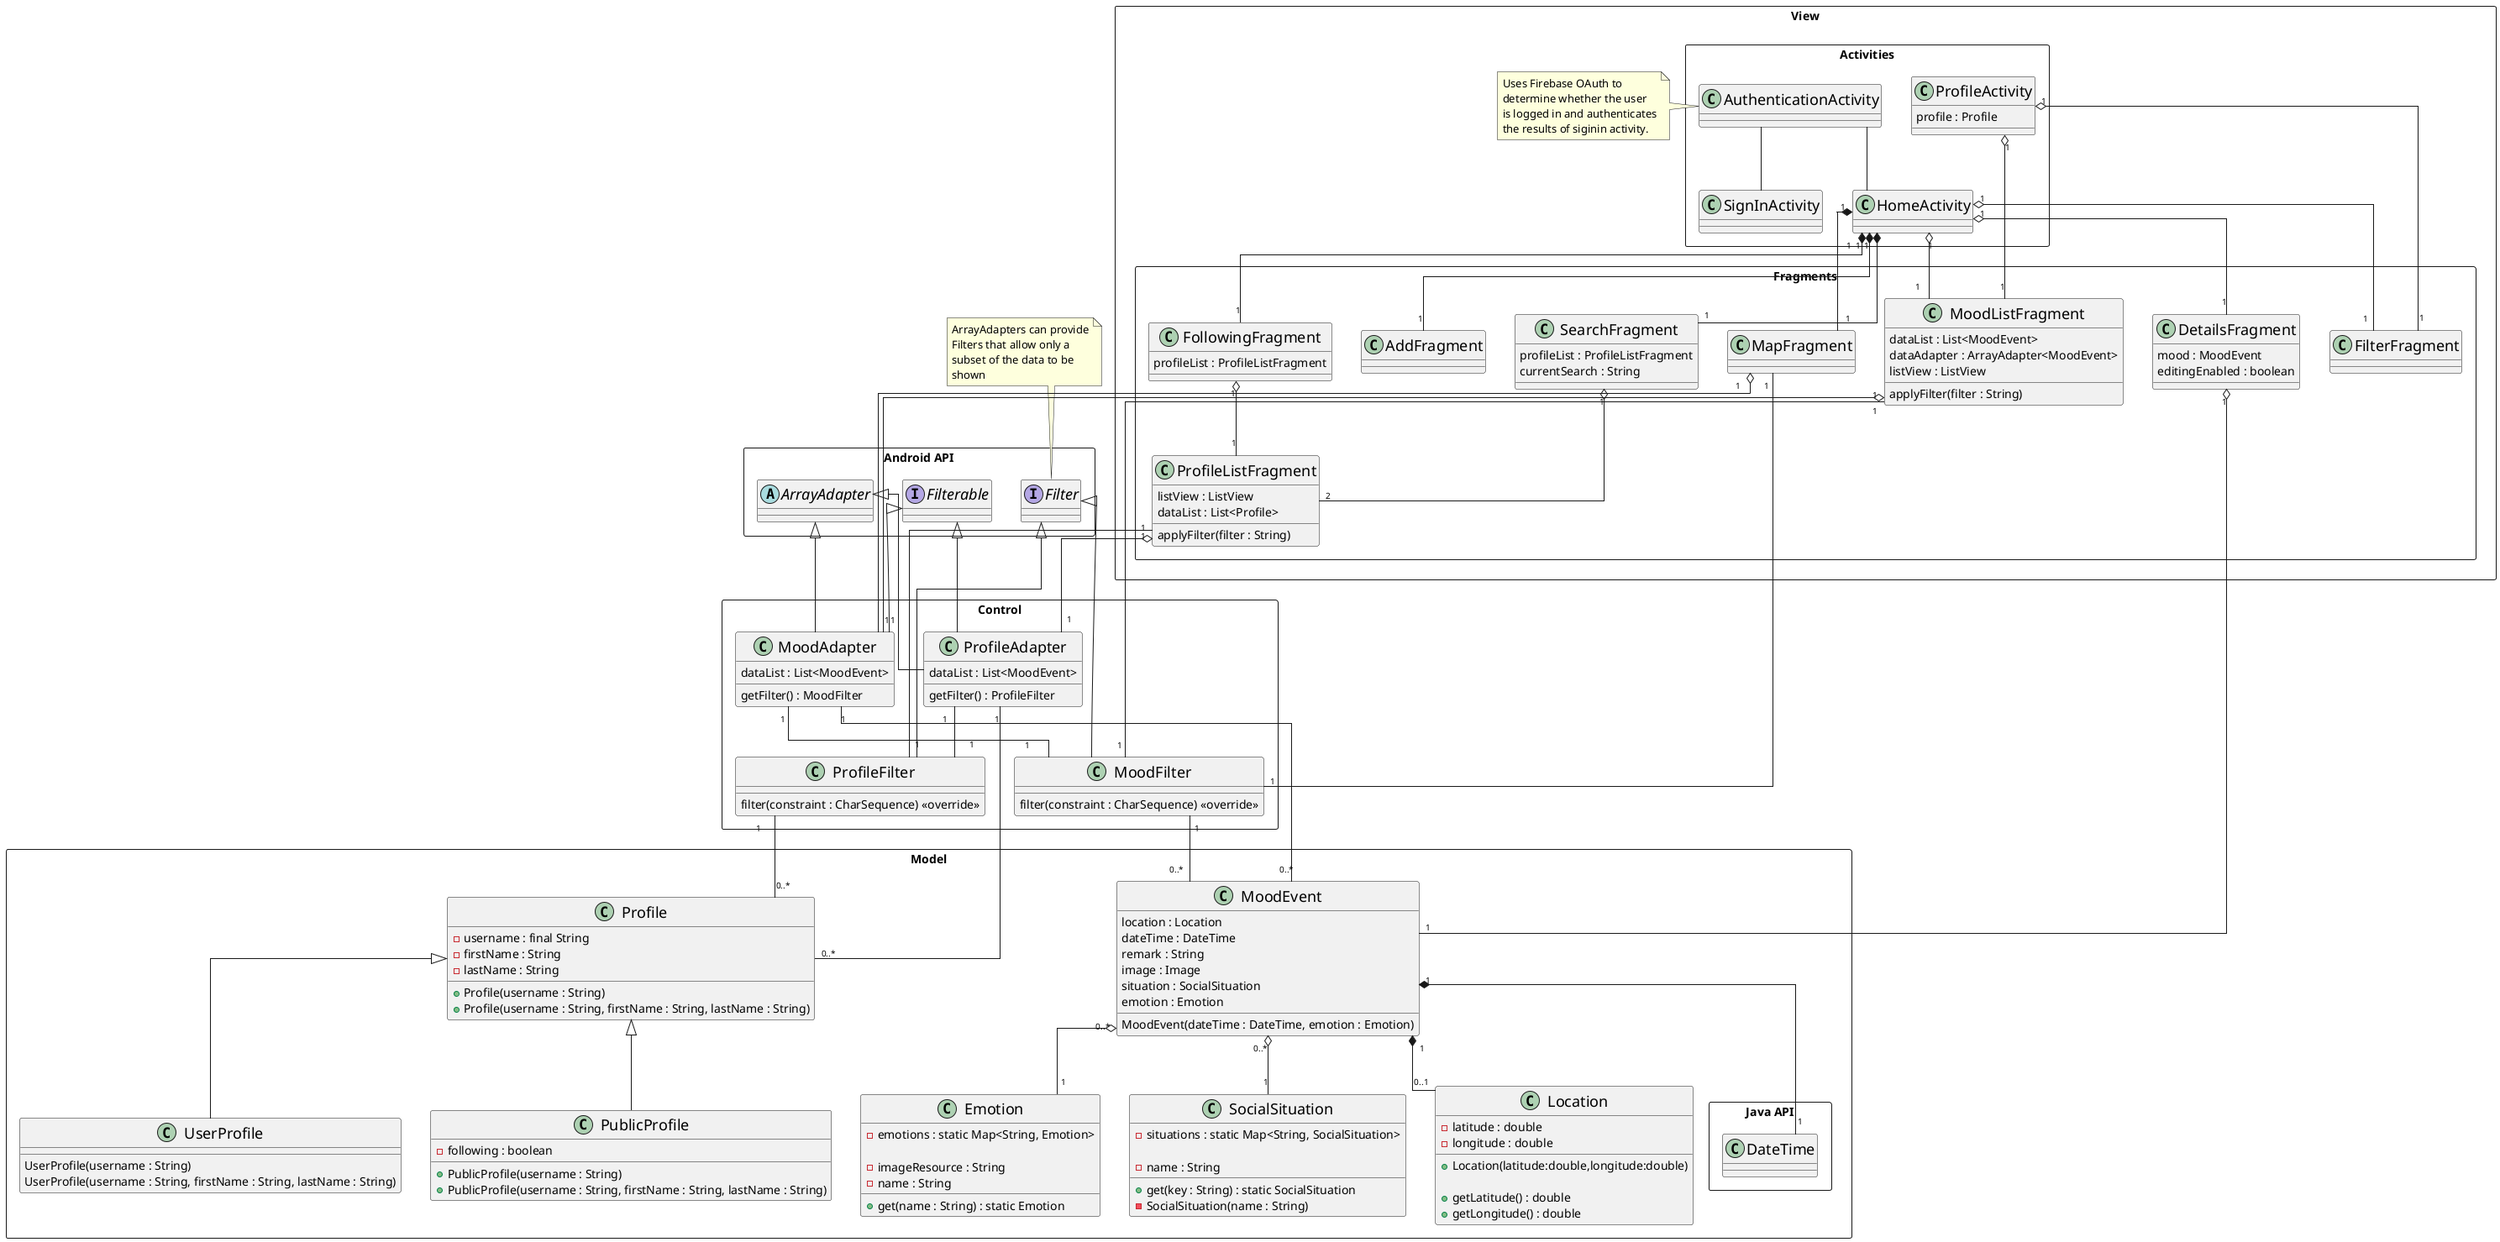 @startuml

'skinparam linetype ortho
skinparam {
    linetype ortho
    Class {
        FontSize 18
        ArrowFontSize 10
    }
    
    Package {
        FontSize 24
    }   
}

package "View" <<Rectangle>> {

    package "Activities" <<Rectangle>> {

        class AuthenticationActivity

        class SignInActivity

        class HomeActivity

        class ProfileActivity {
            profile : Profile
        }

        AuthenticationActivity  --  HomeActivity
        AuthenticationActivity  --  SignInActivity
        'SignInActivity  --  HomeActivity
        'HomeActivity -- ProfileActivity

    }
    
    note left of AuthenticationActivity : Uses Firebase OAuth to\ndetermine whether the user\nis logged in and authenticates\nthe results of siginin activity.

    package "Fragments" <<Rectangle>> {

        class MoodListFragment {
            dataList : List<MoodEvent> 
            dataAdapter : ArrayAdapter<MoodEvent> 
            listView : ListView

            applyFilter(filter : String)
        }

        class SearchFragment {
            profileList : ProfileListFragment
            currentSearch : String
        }

        class AddFragment {
        }

        class FollowingFragment {
            profileList : ProfileListFragment
        }

        class DetailsFragment {
            mood : MoodEvent
            editingEnabled : boolean
        }

        class ProfileListFragment {
            listView : ListView
            dataList : List<Profile>

            applyFilter(filter : String)
        }

        HomeActivity "1" *-- "1" MapFragment
        HomeActivity "1" o-- "1" MoodListFragment
        HomeActivity "1" *-- "1" SearchFragment
        HomeActivity "1" *-- "1" AddFragment
        HomeActivity "1" *-- "1" FollowingFragment
        HomeActivity "1" o-- "1" FilterFragment
        HomeActivity "1" o-- "1" DetailsFragment
        ProfileActivity "1" o-- "1" MoodListFragment
        ProfileActivity "1" o-- "1" FilterFragment

        SearchFragment "1" o-- "2" ProfileListFragment
        FollowingFragment "1" o-- "1" ProfileListFragment

    }

}

package "Android API" <<Rectangle>> {

    interface Filterable
    interface Filter
    abstract class ArrayAdapter
}

package "Control" <<Rectangle>> {

    class MoodAdapter {
        dataList : List<MoodEvent>
        getFilter() : MoodFilter
    }

    class ProfileAdapter {
        dataList : List<MoodEvent>
        getFilter() : ProfileFilter
    }

    class MoodFilter {
        filter(constraint : CharSequence) <<override>>
    }

    class ProfileFilter {
        filter(constraint : CharSequence) <<override>>
    }
    
    Filterable  <|-- MoodAdapter
    ArrayAdapter <|-- MoodAdapter

    Filterable  <|-- ProfileAdapter
    ArrayAdapter <|-- ProfileAdapter
    
    Filter <|-- MoodFilter
    Filter <|-- ProfileFilter

    ProfileAdapter "1" -- "1" ProfileFilter
    MoodAdapter "1" -- "1" MoodFilter

}

note top of Filter : ArrayAdapters can provide\nFilters that allow only a\nsubset of the data to be\nshown

MapFragment "1" o-- "1" MoodAdapter
MapFragment "1" -- "1" MoodFilter

MoodListFragment "1" o-- "1" MoodAdapter
MoodListFragment "1" -- "1" MoodFilter

ProfileListFragment "1" o-- "1" ProfileAdapter
ProfileListFragment "1" -- "1" ProfileFilter


package "Model" <<Rectangle>> {

    class UserProfile {
        UserProfile(username : String)
        UserProfile(username : String, firstName : String, lastName : String)
    }

    class MoodEvent {
        location : Location 
        dateTime : DateTime 
        remark : String 
        image : Image 
        situation : SocialSituation 
        emotion : Emotion
        MoodEvent(dateTime : DateTime, emotion : Emotion)
    }

    class Emotion {
        -emotions : static Map<String, Emotion>
        +get(name : String) : static Emotion

        -imageResource : String 
        -name : String 
    }

    class SocialSituation {
        -situations : static Map<String, SocialSituation>
        +get(key : String) : static SocialSituation

        -name : String
        -SocialSituation(name : String)
    }

    class Location {
        -latitude : double
        -longitude : double

        +Location(latitude:double,longitude:double)

        +getLatitude() : double
        +getLongitude() : double
    }

    class Profile {
        -username : final String
        -firstName : String
        -lastName : String

        +Profile(username : String)
        +Profile(username : String, firstName : String, lastName : String)
    }

    class PublicProfile {
        -following : boolean

        +PublicProfile(username : String)
        +PublicProfile(username : String, firstName : String, lastName : String)
    }

    package "Java API" <<Rectangle>> {
    class DateTime
    }   

    MoodEvent "0..*" o-- "1" Emotion
    MoodEvent "1" *-- "0..1" Location
    MoodEvent "0..*" o-- "1" SocialSituation
    MoodEvent "1" *-- "1" DateTime

    Profile <|-- UserProfile
    Profile <|-- PublicProfile

}

MoodAdapter "1" -- "0..*" MoodEvent
ProfileAdapter "1" -- "0..*" Profile

MoodFilter "1" -- "0..*" MoodEvent
ProfileFilter "1" -- "0..*" Profile

DetailsFragment "1" o-- "1" MoodEvent

@enduml
